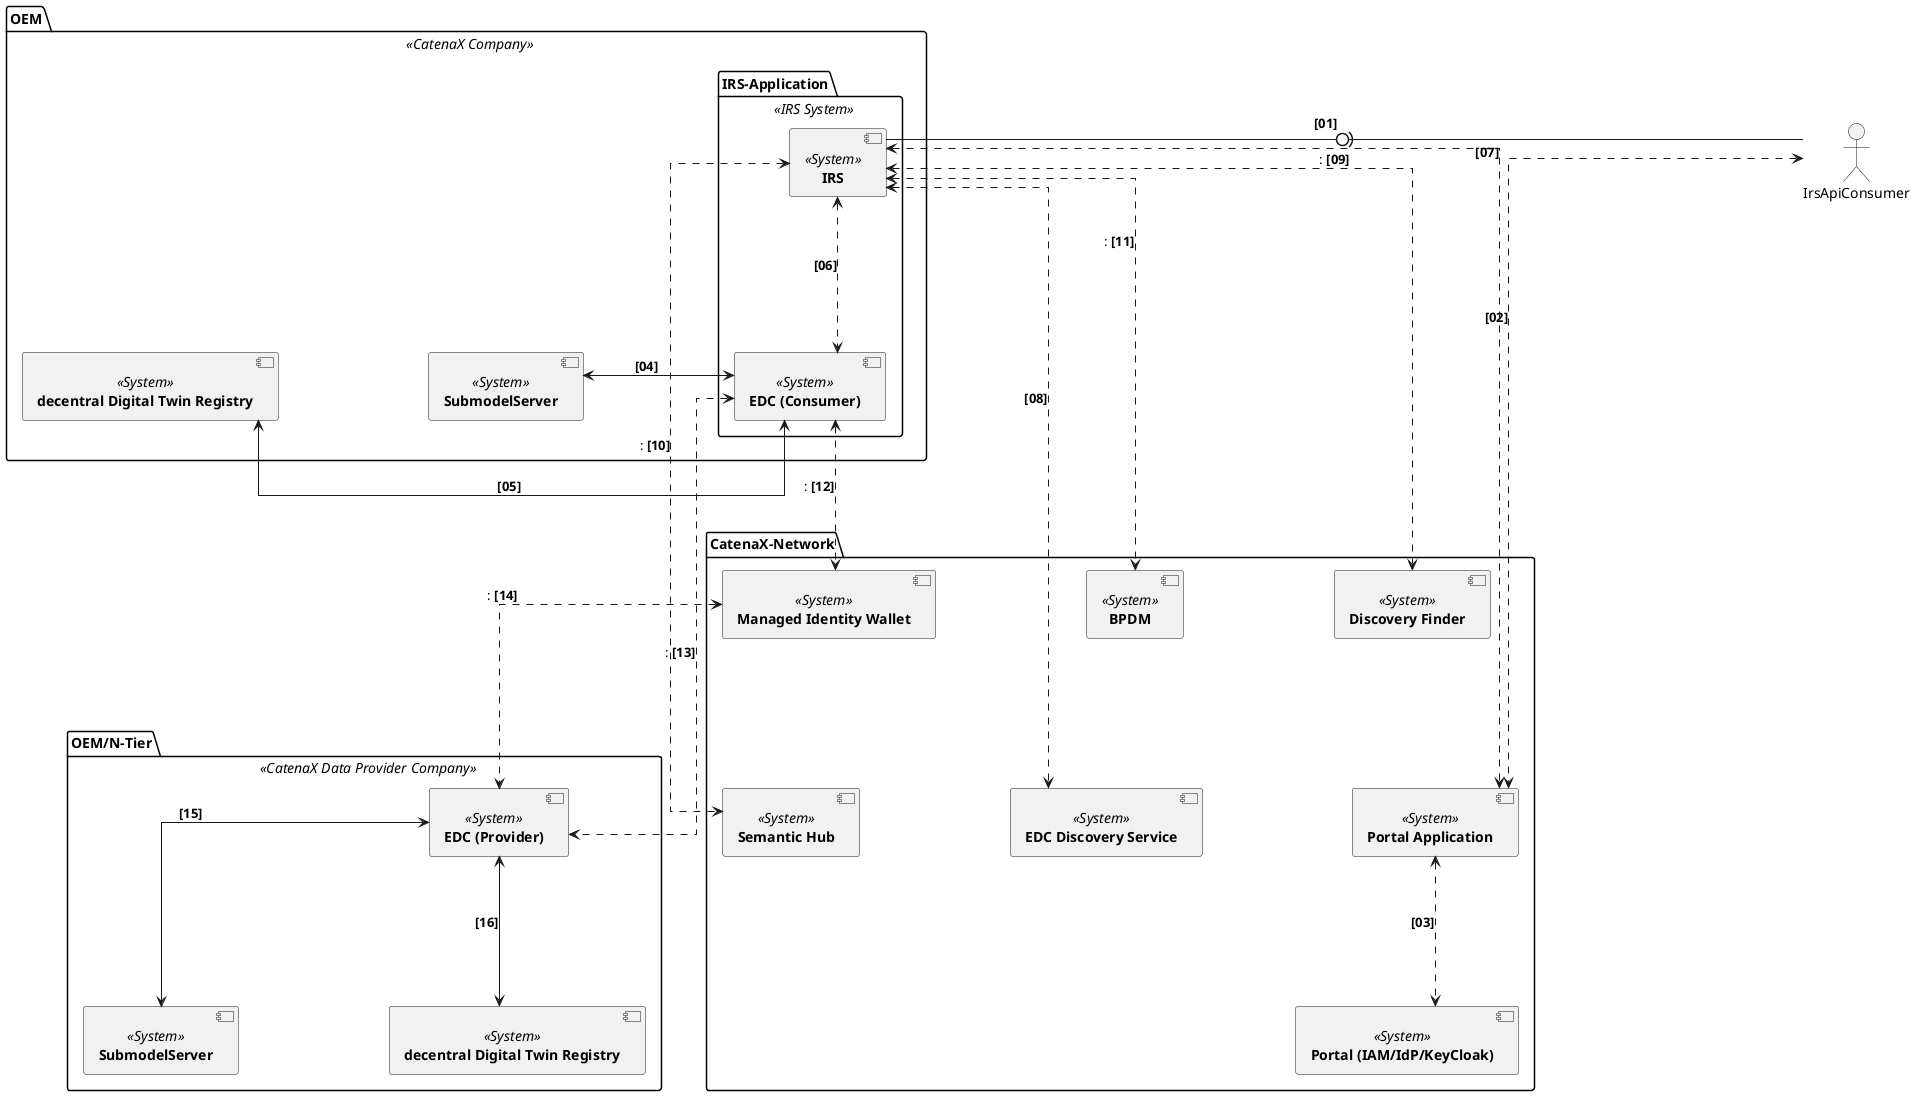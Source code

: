 @startuml
skinparam monochrome true
skinparam shadowing false
skinparam spacing 50
skinparam linetype ortho
skinparam nodesep 150
skinparam ranksep 150


package [**OEM**] <<CatenaX Company>> as consumer {

    package [**IRS-Application**] <<IRS System>> as irs_component {
	    component [**IRS**] <<System>> as IRS
	    component [**EDC (Consumer)**] <<System>> as EDC
    }
     component [**SubmodelServer**] <<System>> as SubmodelServerOEM
     component [**decentral Digital Twin Registry**] <<System>> as DT_REG_OEM

}

package [**CatenaX-Network**] as network {
    component [**Managed Identity Wallet**] <<System>> as miw
    component [**Portal Application**] <<System>> as IAM_IRS
    component [**Portal (IAM/IdP/KeyCloak)**] <<System>> as Portal_IdP
    component [**EDC Discovery Service**] <<System>> as edc_discovery
    component [**Discovery Finder**] <<System>> as discovery_finder
    component [**Semantic Hub**] <<System>> as semantic_hub
    component [**BPDM**] <<System>> as bpdm
}




package [**OEM/N-Tier**] <<CatenaX Data Provider Company>> as provider {
    component [**EDC (Provider)**] <<System>> as EDCProvider
    component [**SubmodelServer**] <<System>> as SubmodelServer
    component [**decentral Digital Twin Registry**] <<System>> as DT_REG

}

actor IrsApiConsumer

IrsApiConsumer -left(0- IRS : **[01]**
IrsApiConsumer <.r.> IAM_IRS  : **[02]**
IAM_IRS  <..> Portal_IdP  : **[03]**
EDC <-> SubmodelServerOEM  : **[04]**
EDC <->  DT_REG_OEM  : **[05]**
IRS <.d.> EDC  : **[06]**
IRS <..> IAM_IRS : **[07]**
IRS <..> edc_discovery  : **[08]**

IRS <..> discovery_finder  : : **[09]**
IRS <..> semantic_hub  : : **[10]**
IRS <..> bpdm  : : **[11]**
EDC <..> miw  : : **[12]**
EDC <..> EDCProvider  : : **[13]**

miw <..> EDCProvider  : : **[14]**
EDCProvider <--> SubmodelServer : **[15]**
EDCProvider <--> DT_REG : **[16]**

miw -[hidden]d- IAM_IRS : **[17]**
miw -[hidden]r- discovery_finder : **[18]**
discovery_finder -[hidden]d- edc_discovery : **[19]**
bpdm -[hidden]d- semantic_hub : **[20]**

@enduml